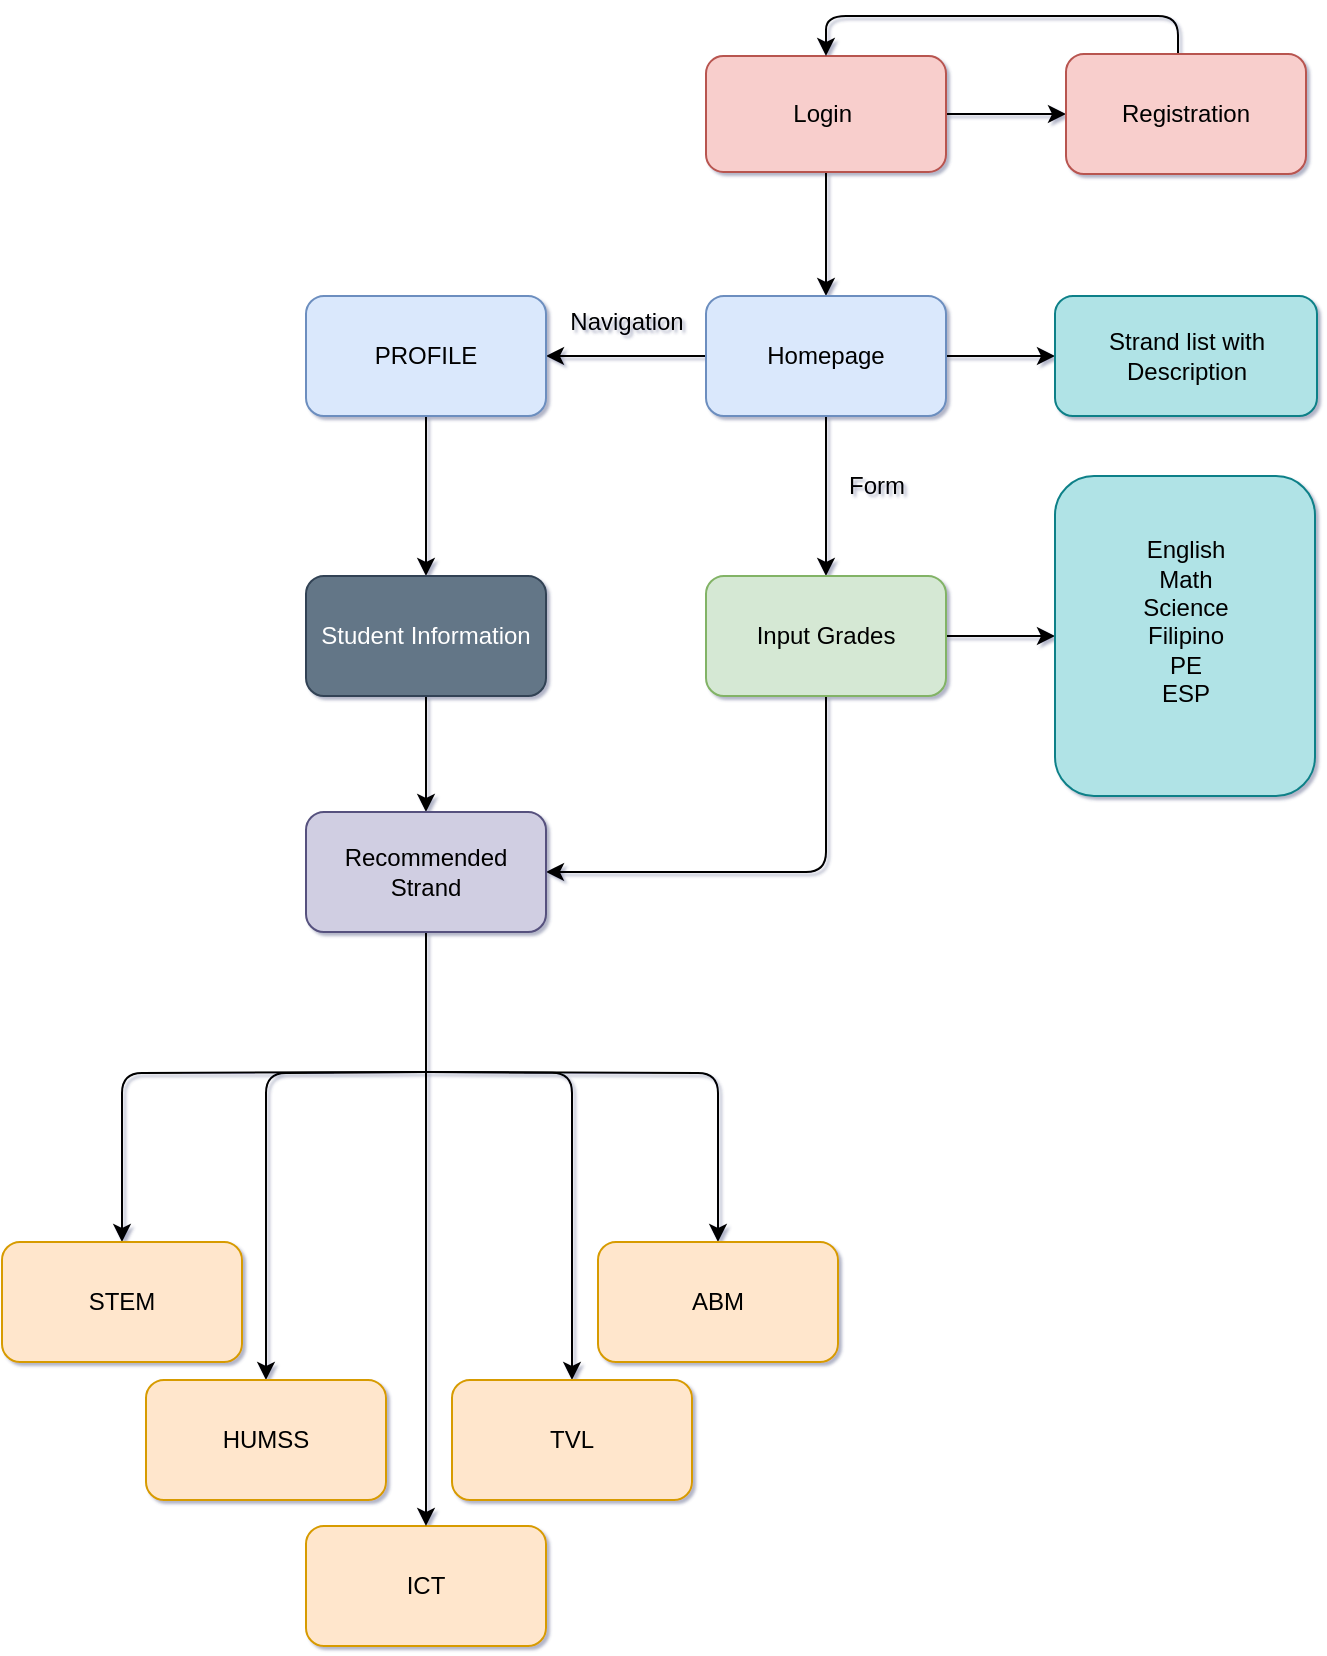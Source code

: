 <mxfile version="24.4.0" type="github">
  <diagram id="C5RBs43oDa-KdzZeNtuy" name="Page-1">
    <mxGraphModel dx="1994" dy="708" grid="0" gridSize="10" guides="1" tooltips="1" connect="1" arrows="1" fold="1" page="0" pageScale="1" pageWidth="827" pageHeight="1169" background="none" math="0" shadow="1">
      <root>
        <mxCell id="WIyWlLk6GJQsqaUBKTNV-0" />
        <mxCell id="WIyWlLk6GJQsqaUBKTNV-1" parent="WIyWlLk6GJQsqaUBKTNV-0" />
        <mxCell id="lKxWZtJTGhWXBgw8AvNS-2" value="" style="edgeStyle=orthogonalEdgeStyle;rounded=1;orthogonalLoop=1;jettySize=auto;html=1;" parent="WIyWlLk6GJQsqaUBKTNV-1" source="lKxWZtJTGhWXBgw8AvNS-0" target="lKxWZtJTGhWXBgw8AvNS-1" edge="1">
          <mxGeometry relative="1" as="geometry" />
        </mxCell>
        <mxCell id="lKxWZtJTGhWXBgw8AvNS-13" value="" style="edgeStyle=orthogonalEdgeStyle;rounded=1;orthogonalLoop=1;jettySize=auto;html=1;" parent="WIyWlLk6GJQsqaUBKTNV-1" source="lKxWZtJTGhWXBgw8AvNS-0" target="lKxWZtJTGhWXBgw8AvNS-12" edge="1">
          <mxGeometry relative="1" as="geometry" />
        </mxCell>
        <mxCell id="lKxWZtJTGhWXBgw8AvNS-0" value="Login&amp;nbsp;" style="rounded=1;whiteSpace=wrap;html=1;fillColor=#f8cecc;strokeColor=#b85450;" parent="WIyWlLk6GJQsqaUBKTNV-1" vertex="1">
          <mxGeometry x="-110" y="101" width="120" height="58" as="geometry" />
        </mxCell>
        <mxCell id="lKxWZtJTGhWXBgw8AvNS-46" style="edgeStyle=orthogonalEdgeStyle;rounded=1;orthogonalLoop=1;jettySize=auto;html=1;entryX=0.5;entryY=0;entryDx=0;entryDy=0;" parent="WIyWlLk6GJQsqaUBKTNV-1" source="lKxWZtJTGhWXBgw8AvNS-1" target="lKxWZtJTGhWXBgw8AvNS-0" edge="1">
          <mxGeometry relative="1" as="geometry">
            <Array as="points">
              <mxPoint x="126" y="81" />
              <mxPoint x="-50" y="81" />
            </Array>
          </mxGeometry>
        </mxCell>
        <mxCell id="lKxWZtJTGhWXBgw8AvNS-1" value="Registration" style="whiteSpace=wrap;html=1;rounded=1;fillColor=#f8cecc;strokeColor=#b85450;" parent="WIyWlLk6GJQsqaUBKTNV-1" vertex="1">
          <mxGeometry x="70" y="100" width="120" height="60" as="geometry" />
        </mxCell>
        <mxCell id="lKxWZtJTGhWXBgw8AvNS-15" value="" style="edgeStyle=orthogonalEdgeStyle;rounded=1;orthogonalLoop=1;jettySize=auto;html=1;" parent="WIyWlLk6GJQsqaUBKTNV-1" source="lKxWZtJTGhWXBgw8AvNS-12" target="lKxWZtJTGhWXBgw8AvNS-14" edge="1">
          <mxGeometry relative="1" as="geometry" />
        </mxCell>
        <mxCell id="lKxWZtJTGhWXBgw8AvNS-32" value="" style="edgeStyle=orthogonalEdgeStyle;rounded=1;orthogonalLoop=1;jettySize=auto;html=1;" parent="WIyWlLk6GJQsqaUBKTNV-1" source="lKxWZtJTGhWXBgw8AvNS-12" target="lKxWZtJTGhWXBgw8AvNS-31" edge="1">
          <mxGeometry relative="1" as="geometry" />
        </mxCell>
        <mxCell id="lKxWZtJTGhWXBgw8AvNS-45" value="" style="edgeStyle=orthogonalEdgeStyle;rounded=1;orthogonalLoop=1;jettySize=auto;html=1;" parent="WIyWlLk6GJQsqaUBKTNV-1" source="lKxWZtJTGhWXBgw8AvNS-12" target="lKxWZtJTGhWXBgw8AvNS-44" edge="1">
          <mxGeometry relative="1" as="geometry" />
        </mxCell>
        <mxCell id="lKxWZtJTGhWXBgw8AvNS-12" value="Homepage" style="whiteSpace=wrap;html=1;rounded=1;fillColor=#dae8fc;strokeColor=#6c8ebf;" parent="WIyWlLk6GJQsqaUBKTNV-1" vertex="1">
          <mxGeometry x="-110" y="221" width="120" height="60" as="geometry" />
        </mxCell>
        <mxCell id="lKxWZtJTGhWXBgw8AvNS-17" value="" style="edgeStyle=orthogonalEdgeStyle;rounded=1;orthogonalLoop=1;jettySize=auto;html=1;" parent="WIyWlLk6GJQsqaUBKTNV-1" source="lKxWZtJTGhWXBgw8AvNS-14" target="lKxWZtJTGhWXBgw8AvNS-16" edge="1">
          <mxGeometry relative="1" as="geometry" />
        </mxCell>
        <mxCell id="lKxWZtJTGhWXBgw8AvNS-47" style="edgeStyle=orthogonalEdgeStyle;rounded=1;orthogonalLoop=1;jettySize=auto;html=1;entryX=1;entryY=0.5;entryDx=0;entryDy=0;" parent="WIyWlLk6GJQsqaUBKTNV-1" source="lKxWZtJTGhWXBgw8AvNS-14" target="lKxWZtJTGhWXBgw8AvNS-35" edge="1">
          <mxGeometry relative="1" as="geometry">
            <Array as="points">
              <mxPoint x="-50" y="509" />
            </Array>
          </mxGeometry>
        </mxCell>
        <mxCell id="lKxWZtJTGhWXBgw8AvNS-14" value="Input Grades" style="whiteSpace=wrap;html=1;rounded=1;fillColor=#d5e8d4;strokeColor=#82b366;" parent="WIyWlLk6GJQsqaUBKTNV-1" vertex="1">
          <mxGeometry x="-110" y="361" width="120" height="60" as="geometry" />
        </mxCell>
        <mxCell id="lKxWZtJTGhWXBgw8AvNS-16" value="&lt;div&gt;&lt;span style=&quot;background-color: initial;&quot;&gt;English&lt;/span&gt;&lt;br&gt;&lt;/div&gt;&lt;div&gt;Math&lt;/div&gt;&lt;div&gt;Science&lt;/div&gt;&lt;div&gt;Filipino&lt;/div&gt;&lt;div&gt;PE&lt;/div&gt;&lt;div&gt;ESP&lt;/div&gt;&lt;div&gt;&lt;br&gt;&lt;/div&gt;" style="whiteSpace=wrap;html=1;rounded=1;fillColor=#b0e3e6;strokeColor=#0e8088;" parent="WIyWlLk6GJQsqaUBKTNV-1" vertex="1">
          <mxGeometry x="64.5" y="311" width="130" height="160" as="geometry" />
        </mxCell>
        <mxCell id="lKxWZtJTGhWXBgw8AvNS-21" value="" style="edgeStyle=orthogonalEdgeStyle;rounded=1;orthogonalLoop=1;jettySize=auto;html=1;" parent="WIyWlLk6GJQsqaUBKTNV-1" target="lKxWZtJTGhWXBgw8AvNS-20" edge="1">
          <mxGeometry relative="1" as="geometry">
            <mxPoint x="-249.941" y="609" as="sourcePoint" />
          </mxGeometry>
        </mxCell>
        <mxCell id="lKxWZtJTGhWXBgw8AvNS-23" value="" style="edgeStyle=orthogonalEdgeStyle;rounded=1;orthogonalLoop=1;jettySize=auto;html=1;" parent="WIyWlLk6GJQsqaUBKTNV-1" target="lKxWZtJTGhWXBgw8AvNS-22" edge="1">
          <mxGeometry relative="1" as="geometry">
            <mxPoint x="-249.941" y="609" as="sourcePoint" />
          </mxGeometry>
        </mxCell>
        <mxCell id="lKxWZtJTGhWXBgw8AvNS-26" value="" style="edgeStyle=orthogonalEdgeStyle;rounded=1;orthogonalLoop=1;jettySize=auto;html=1;" parent="WIyWlLk6GJQsqaUBKTNV-1" target="lKxWZtJTGhWXBgw8AvNS-25" edge="1">
          <mxGeometry relative="1" as="geometry">
            <mxPoint x="-249.941" y="609" as="sourcePoint" />
          </mxGeometry>
        </mxCell>
        <mxCell id="lKxWZtJTGhWXBgw8AvNS-28" value="" style="edgeStyle=orthogonalEdgeStyle;rounded=1;orthogonalLoop=1;jettySize=auto;html=1;" parent="WIyWlLk6GJQsqaUBKTNV-1" target="lKxWZtJTGhWXBgw8AvNS-27" edge="1">
          <mxGeometry relative="1" as="geometry">
            <mxPoint x="-249.941" y="609" as="sourcePoint" />
          </mxGeometry>
        </mxCell>
        <mxCell id="lKxWZtJTGhWXBgw8AvNS-20" value="STEM" style="whiteSpace=wrap;html=1;rounded=1;fillColor=#ffe6cc;strokeColor=#d79b00;" parent="WIyWlLk6GJQsqaUBKTNV-1" vertex="1">
          <mxGeometry x="-462" y="694" width="120" height="60" as="geometry" />
        </mxCell>
        <mxCell id="lKxWZtJTGhWXBgw8AvNS-22" value="ABM" style="whiteSpace=wrap;html=1;rounded=1;fillColor=#ffe6cc;strokeColor=#d79b00;" parent="WIyWlLk6GJQsqaUBKTNV-1" vertex="1">
          <mxGeometry x="-164" y="694" width="120" height="60" as="geometry" />
        </mxCell>
        <mxCell id="lKxWZtJTGhWXBgw8AvNS-25" value="HUMSS" style="whiteSpace=wrap;html=1;rounded=1;fillColor=#ffe6cc;strokeColor=#d79b00;" parent="WIyWlLk6GJQsqaUBKTNV-1" vertex="1">
          <mxGeometry x="-390" y="763" width="120" height="60" as="geometry" />
        </mxCell>
        <mxCell id="lKxWZtJTGhWXBgw8AvNS-27" value="TVL" style="whiteSpace=wrap;html=1;rounded=1;fillColor=#ffe6cc;strokeColor=#d79b00;" parent="WIyWlLk6GJQsqaUBKTNV-1" vertex="1">
          <mxGeometry x="-237" y="763" width="120" height="60" as="geometry" />
        </mxCell>
        <mxCell id="lKxWZtJTGhWXBgw8AvNS-29" value="ICT" style="whiteSpace=wrap;html=1;rounded=1;fillColor=#ffe6cc;strokeColor=#d79b00;" parent="WIyWlLk6GJQsqaUBKTNV-1" vertex="1">
          <mxGeometry x="-310" y="836" width="120" height="60" as="geometry" />
        </mxCell>
        <mxCell id="lKxWZtJTGhWXBgw8AvNS-34" value="" style="edgeStyle=orthogonalEdgeStyle;rounded=1;orthogonalLoop=1;jettySize=auto;html=1;" parent="WIyWlLk6GJQsqaUBKTNV-1" source="lKxWZtJTGhWXBgw8AvNS-31" target="lKxWZtJTGhWXBgw8AvNS-33" edge="1">
          <mxGeometry relative="1" as="geometry" />
        </mxCell>
        <mxCell id="lKxWZtJTGhWXBgw8AvNS-31" value="PROFILE" style="whiteSpace=wrap;html=1;rounded=1;fillColor=#dae8fc;strokeColor=#6c8ebf;" parent="WIyWlLk6GJQsqaUBKTNV-1" vertex="1">
          <mxGeometry x="-310" y="221" width="120" height="60" as="geometry" />
        </mxCell>
        <mxCell id="lKxWZtJTGhWXBgw8AvNS-36" value="" style="edgeStyle=orthogonalEdgeStyle;rounded=1;orthogonalLoop=1;jettySize=auto;html=1;" parent="WIyWlLk6GJQsqaUBKTNV-1" source="lKxWZtJTGhWXBgw8AvNS-33" target="lKxWZtJTGhWXBgw8AvNS-35" edge="1">
          <mxGeometry relative="1" as="geometry" />
        </mxCell>
        <mxCell id="lKxWZtJTGhWXBgw8AvNS-33" value="Student Information" style="whiteSpace=wrap;html=1;rounded=1;fillColor=#647687;strokeColor=#314354;fontColor=#ffffff;" parent="WIyWlLk6GJQsqaUBKTNV-1" vertex="1">
          <mxGeometry x="-310" y="361" width="120" height="60" as="geometry" />
        </mxCell>
        <mxCell id="lKxWZtJTGhWXBgw8AvNS-49" style="edgeStyle=orthogonalEdgeStyle;rounded=1;orthogonalLoop=1;jettySize=auto;html=1;" parent="WIyWlLk6GJQsqaUBKTNV-1" source="lKxWZtJTGhWXBgw8AvNS-35" target="lKxWZtJTGhWXBgw8AvNS-29" edge="1">
          <mxGeometry relative="1" as="geometry" />
        </mxCell>
        <mxCell id="lKxWZtJTGhWXBgw8AvNS-35" value="Recommended Strand" style="rounded=1;whiteSpace=wrap;html=1;fillColor=#d0cee2;strokeColor=#56517e;" parent="WIyWlLk6GJQsqaUBKTNV-1" vertex="1">
          <mxGeometry x="-310" y="479" width="120" height="60" as="geometry" />
        </mxCell>
        <mxCell id="lKxWZtJTGhWXBgw8AvNS-37" value="Form" style="text;html=1;align=center;verticalAlign=middle;resizable=0;points=[];autosize=1;strokeColor=none;fillColor=none;rounded=1;" parent="WIyWlLk6GJQsqaUBKTNV-1" vertex="1">
          <mxGeometry x="-50" y="301" width="50" height="30" as="geometry" />
        </mxCell>
        <mxCell id="lKxWZtJTGhWXBgw8AvNS-38" value="Navigation" style="text;html=1;align=center;verticalAlign=middle;resizable=0;points=[];autosize=1;strokeColor=none;fillColor=none;rounded=1;" parent="WIyWlLk6GJQsqaUBKTNV-1" vertex="1">
          <mxGeometry x="-190" y="219" width="80" height="30" as="geometry" />
        </mxCell>
        <mxCell id="lKxWZtJTGhWXBgw8AvNS-44" value="Strand list with Description" style="whiteSpace=wrap;html=1;fillColor=#b0e3e6;strokeColor=#0e8088;rounded=1;" parent="WIyWlLk6GJQsqaUBKTNV-1" vertex="1">
          <mxGeometry x="64.5" y="221" width="131" height="60" as="geometry" />
        </mxCell>
      </root>
    </mxGraphModel>
  </diagram>
</mxfile>
